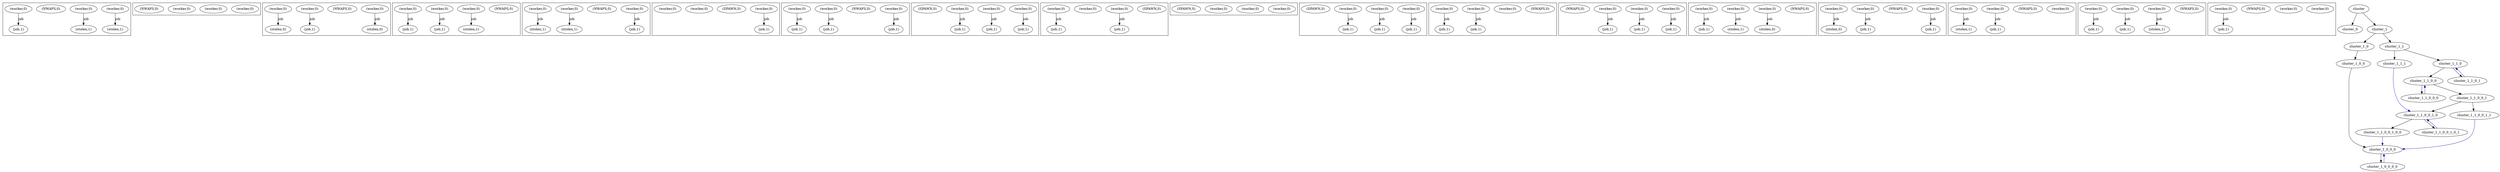digraph KMTree {

    subgraph cluster_1_0_0_0 {
        
        cluster_1_0_0_0__2 [label="(worker,0)"];
        cluster_1_0_0_0__5 [label="(job,1)"];
        cluster_1_0_0_0__6 [label="(stolen,1)"];
        cluster_1_0_0_0__4 [label="(worker,0)"];
        cluster_1_0_0_0__0 [label="(NWAPS,0)"];
        cluster_1_0_0_0__3 [label="(worker,0)"];
        cluster_1_0_0_0__1 [label="(stolen,1)"];
        cluster_1_0_0_0__2 -> cluster_1_0_0_0__6 [label="job"];
        cluster_1_0_0_0__3 -> cluster_1_0_0_0__5 [label="job"];
        cluster_1_0_0_0__4 -> cluster_1_0_0_0__1 [label="job"];
    }
    subgraph cluster_0 {
        
        cluster_0__0 [label="(worker,0)"];
        cluster_0__1 [label="(worker,0)"];
        cluster_0__2 [label="(worker,0)"];
        cluster_0__3 [label="(NWAPS,0)"];
        
    }
    subgraph cluster_1_1_0_0_1_1 {
        
        cluster_1_1_0_0_1_1__4 [label="(job,1)"];
        cluster_1_1_0_0_1_1__6 [label="(worker,0)"];
        cluster_1_1_0_0_1_1__2 [label="(NWAPS,0)"];
        cluster_1_1_0_0_1_1__5 [label="(worker,0)"];
        cluster_1_1_0_0_1_1__0 [label="(stolen,0)"];
        cluster_1_1_0_0_1_1__1 [label="(worker,0)"];
        cluster_1_1_0_0_1_1__3 [label="(stolen,0)"];
        cluster_1_1_0_0_1_1__1 -> cluster_1_1_0_0_1_1__3 [label="job"];
        cluster_1_1_0_0_1_1__5 -> cluster_1_1_0_0_1_1__4 [label="job"];
        cluster_1_1_0_0_1_1__6 -> cluster_1_1_0_0_1_1__0 [label="job"];
    }
    subgraph cluster_1_1_0_0_1_0 {
        
        cluster_1_1_0_0_1_0__2 [label="(stolen,1)"];
        cluster_1_1_0_0_1_0__0 [label="(NWAPS,0)"];
        cluster_1_1_0_0_1_0__6 [label="(job,1)"];
        cluster_1_1_0_0_1_0__1 [label="(worker,0)"];
        cluster_1_1_0_0_1_0__4 [label="(worker,0)"];
        cluster_1_1_0_0_1_0__3 [label="(worker,0)"];
        cluster_1_1_0_0_1_0__5 [label="(job,1)"];
        cluster_1_1_0_0_1_0__1 -> cluster_1_1_0_0_1_0__2 [label="job"];
        cluster_1_1_0_0_1_0__3 -> cluster_1_1_0_0_1_0__5 [label="job"];
        cluster_1_1_0_0_1_0__4 -> cluster_1_1_0_0_1_0__6 [label="job"];
    }
    subgraph cluster_1_0_0_0_0 {
        
        cluster_1_0_0_0_0__6 [label="(stolen,1)"];
        cluster_1_0_0_0_0__0 [label="(worker,0)"];
        cluster_1_0_0_0_0__1 [label="(NWAPS,0)"];
        cluster_1_0_0_0_0__2 [label="(worker,0)"];
        cluster_1_0_0_0_0__4 [label="(worker,0)"];
        cluster_1_0_0_0_0__5 [label="(job,1)"];
        cluster_1_0_0_0_0__3 [label="(stolen,1)"];
        cluster_1_0_0_0_0__0 -> cluster_1_0_0_0_0__5 [label="job"];
        cluster_1_0_0_0_0__2 -> cluster_1_0_0_0_0__3 [label="job"];
        cluster_1_0_0_0_0__4 -> cluster_1_0_0_0_0__6 [label="job"];
    }
    subgraph cluster_1 {
        
        cluster_1__4 [label="(worker,0)"];
        cluster_1__1 [label="(SPAWN,0)"];
        cluster_1__2 [label="(worker,0)"];
        cluster_1__0 [label="(worker,0)"];
        cluster_1__3 [label="(job,1)"];
        cluster_1__4 -> cluster_1__3 [label="job"];
    }
    subgraph cluster_1_1_0_0_0 {
        
        cluster_1_1_0_0_0__6 [label="(worker,0)"];
        cluster_1_1_0_0_0__0 [label="(NWAPS,0)"];
        cluster_1_1_0_0_0__4 [label="(worker,0)"];
        cluster_1_1_0_0_0__3 [label="(job,1)"];
        cluster_1_1_0_0_0__5 [label="(job,1)"];
        cluster_1_1_0_0_0__1 [label="(worker,0)"];
        cluster_1_1_0_0_0__2 [label="(job,1)"];
        cluster_1_1_0_0_0__1 -> cluster_1_1_0_0_0__2 [label="job"];
        cluster_1_1_0_0_0__4 -> cluster_1_1_0_0_0__3 [label="job"];
        cluster_1_1_0_0_0__6 -> cluster_1_1_0_0_0__5 [label="job"];
    }
    subgraph cluster_1_1_0 {
        
        cluster_1_1_0__1 [label="(job,1)"];
        cluster_1_1_0__0 [label="(worker,0)"];
        cluster_1_1_0__2 [label="(job,1)"];
        cluster_1_1_0__4 [label="(worker,0)"];
        cluster_1_1_0__6 [label="(worker,0)"];
        cluster_1_1_0__5 [label="(job,1)"];
        cluster_1_1_0__3 [label="(SPAWN,0)"];
        cluster_1_1_0__0 -> cluster_1_1_0__1 [label="job"];
        cluster_1_1_0__4 -> cluster_1_1_0__2 [label="job"];
        cluster_1_1_0__6 -> cluster_1_1_0__5 [label="job"];
    }
    subgraph cluster_1_1 {
        
        cluster_1_1__1 [label="(SPAWN,0)"];
        cluster_1_1__5 [label="(worker,0)"];
        cluster_1_1__0 [label="(worker,0)"];
        cluster_1_1__3 [label="(job,1)"];
        cluster_1_1__4 [label="(job,1)"];
        cluster_1_1__2 [label="(worker,0)"];
        cluster_1_1__2 -> cluster_1_1__3 [label="job"];
        cluster_1_1__5 -> cluster_1_1__4 [label="job"];
    }
    subgraph cluster {
        
        cluster__0 [label="(worker,0)"];
        cluster__1 [label="(worker,0)"];
        cluster__2 [label="(worker,0)"];
        cluster__3 [label="(SPAWN,0)"];
        
    }
    subgraph cluster_1_1_0_1 {
        
        cluster_1_1_0_1__4 [label="(worker,0)"];
        cluster_1_1_0_1__1 [label="(job,1)"];
        cluster_1_1_0_1__0 [label="(worker,0)"];
        cluster_1_1_0_1__6 [label="(worker,0)"];
        cluster_1_1_0_1__2 [label="(job,1)"];
        cluster_1_1_0_1__5 [label="(SPAWN,0)"];
        cluster_1_1_0_1__3 [label="(job,1)"];
        cluster_1_1_0_1__0 -> cluster_1_1_0_1__1 [label="job"];
        cluster_1_1_0_1__4 -> cluster_1_1_0_1__2 [label="job"];
        cluster_1_1_0_1__6 -> cluster_1_1_0_1__3 [label="job"];
    }
    subgraph cluster_1_1_1 {
        
        cluster_1_1_1__2 [label="(NWAPS,0)"];
        cluster_1_1_1__4 [label="(job,1)"];
        cluster_1_1_1__3 [label="(job,1)"];
        cluster_1_1_1__0 [label="(worker,0)"];
        cluster_1_1_1__1 [label="(worker,0)"];
        cluster_1_1_1__5 [label="(worker,0)"];
        cluster_1_1_1__1 -> cluster_1_1_1__3 [label="job"];
        cluster_1_1_1__5 -> cluster_1_1_1__4 [label="job"];
    }
    subgraph cluster_1_1_0_0 {
        
        cluster_1_1_0_0__2 [label="(job,1)"];
        cluster_1_1_0_0__5 [label="(job,1)"];
        cluster_1_1_0_0__4 [label="(worker,0)"];
        cluster_1_1_0_0__6 [label="(worker,0)"];
        cluster_1_1_0_0__1 [label="(worker,0)"];
        cluster_1_1_0_0__0 [label="(NWAPS,0)"];
        cluster_1_1_0_0__3 [label="(job,1)"];
        cluster_1_1_0_0__1 -> cluster_1_1_0_0__2 [label="job"];
        cluster_1_1_0_0__4 -> cluster_1_1_0_0__3 [label="job"];
        cluster_1_1_0_0__6 -> cluster_1_1_0_0__5 [label="job"];
    }
    subgraph cluster_1_1_0_0_1_0_0 {
        
        cluster_1_1_0_0_1_0_0__0 [label="(NWAPS,0)"];
        cluster_1_1_0_0_1_0_0__2 [label="(worker,0)"];
        cluster_1_1_0_0_1_0_0__5 [label="(job,1)"];
        cluster_1_1_0_0_1_0_0__3 [label="(stolen,0)"];
        cluster_1_1_0_0_1_0_0__4 [label="(stolen,1)"];
        cluster_1_1_0_0_1_0_0__1 [label="(worker,0)"];
        cluster_1_1_0_0_1_0_0__6 [label="(worker,0)"];
        cluster_1_1_0_0_1_0_0__1 -> cluster_1_1_0_0_1_0_0__4 [label="job"];
        cluster_1_1_0_0_1_0_0__2 -> cluster_1_1_0_0_1_0_0__3 [label="job"];
        cluster_1_1_0_0_1_0_0__6 -> cluster_1_1_0_0_1_0_0__5 [label="job"];
    }
    subgraph cluster_1_1_0_0_1 {
        
        cluster_1_1_0_0_1__1 [label="(worker,0)"];
        cluster_1_1_0_0_1__4 [label="(job,1)"];
        cluster_1_1_0_0_1__0 [label="(stolen,0)"];
        cluster_1_1_0_0_1__5 [label="(NWAPS,0)"];
        cluster_1_1_0_0_1__2 [label="(worker,0)"];
        cluster_1_1_0_0_1__3 [label="(job,1)"];
        cluster_1_1_0_0_1__6 [label="(worker,0)"];
        cluster_1_1_0_0_1__1 -> cluster_1_1_0_0_1__3 [label="job"];
        cluster_1_1_0_0_1__2 -> cluster_1_1_0_0_1__4 [label="job"];
        cluster_1_1_0_0_1__6 -> cluster_1_1_0_0_1__0 [label="job"];
    }
    subgraph cluster_1_0_0 {
        
        cluster_1_0_0__5 [label="(job,1)"];
        cluster_1_0_0__0 [label="(worker,0)"];
        cluster_1_0_0__1 [label="(stolen,1)"];
        cluster_1_0_0__2 [label="(NWAPS,0)"];
        cluster_1_0_0__3 [label="(worker,0)"];
        cluster_1_0_0__4 [label="(worker,0)"];
        cluster_1_0_0__3 -> cluster_1_0_0__5 [label="job"];
        cluster_1_0_0__4 -> cluster_1_0_0__1 [label="job"];
    }
    subgraph cluster_1_1_0_0_1_0_1 {
        
        cluster_1_1_0_0_1_0_1__5 [label="(NWAPS,0)"];
        cluster_1_1_0_0_1_0_1__6 [label="(worker,0)"];
        cluster_1_1_0_0_1_0_1__2 [label="(worker,0)"];
        cluster_1_1_0_0_1_0_1__0 [label="(stolen,1)"];
        cluster_1_1_0_0_1_0_1__4 [label="(job,1)"];
        cluster_1_1_0_0_1_0_1__1 [label="(worker,0)"];
        cluster_1_1_0_0_1_0_1__3 [label="(job,1)"];
        cluster_1_1_0_0_1_0_1__1 -> cluster_1_1_0_0_1_0_1__3 [label="job"];
        cluster_1_1_0_0_1_0_1__2 -> cluster_1_1_0_0_1_0_1__4 [label="job"];
        cluster_1_1_0_0_1_0_1__6 -> cluster_1_1_0_0_1_0_1__0 [label="job"];
    }
    subgraph cluster_1_0 {
        
        cluster_1_0__0 [label="(worker,0)"];
        cluster_1_0__1 [label="(worker,0)"];
        cluster_1_0__3 [label="(job,1)"];
        cluster_1_0__2 [label="(NWAPS,0)"];
        cluster_1_0__4 [label="(worker,0)"];
        cluster_1_0__4 -> cluster_1_0__3 [label="job"];
    }
    cluster -> cluster_0;
    cluster -> cluster_1;
    cluster_1 -> cluster_1_0;
    cluster_1_0 -> cluster_1_0_0;
    cluster_1_0_0 -> cluster_1_0_0_0;
    cluster_1_0_0_0 -> cluster_1_0_0_0_0;
    cluster_1 -> cluster_1_1;
    cluster_1_1 -> cluster_1_1_0;
    cluster_1_1_0 -> cluster_1_1_0_0;
    cluster_1_1_0_0 -> cluster_1_1_0_0_0;
    cluster_1_1_0_0 -> cluster_1_1_0_0_1;
    cluster_1_1_0_0_1 -> cluster_1_1_0_0_1_0;
    cluster_1_1_0_0_1_0 -> cluster_1_1_0_0_1_0_0;
    cluster_1_1_0_0_1_0 -> cluster_1_1_0_0_1_0_1;
    cluster_1_1_0_0_1 -> cluster_1_1_0_0_1_1;
    cluster_1_1_0 -> cluster_1_1_0_1;
    cluster_1_1 -> cluster_1_1_1;
    cluster_1_0_0_0_0 -> cluster_1_0_0_0[color="#0000aa"];
    cluster_1_1_0_0_0 -> cluster_1_1_0_0[color="#0000aa"];
    cluster_1_1_0_0_1_0_0 -> cluster_1_0_0_0[color="#0000aa"];
    cluster_1_1_0_0_1_0_1 -> cluster_1_1_0_0_1_0[color="#0000aa"];
    cluster_1_1_0_0_1_1 -> cluster_1_0_0_0[color="#0000aa"];
    cluster_1_1_0_1 -> cluster_1_1_0[color="#0000aa"];
    cluster_1_1_1 -> cluster_1_1_0_0_1_0[color="#0000aa"];
    
}

